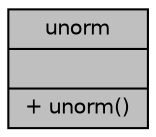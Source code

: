 digraph "unorm"
{
  edge [fontname="Helvetica",fontsize="10",labelfontname="Helvetica",labelfontsize="10"];
  node [fontname="Helvetica",fontsize="10",shape=record];
  Node1 [label="{unorm\n||+ unorm()\l}",height=0.2,width=0.4,color="black", fillcolor="grey75", style="filled", fontcolor="black"];
}
